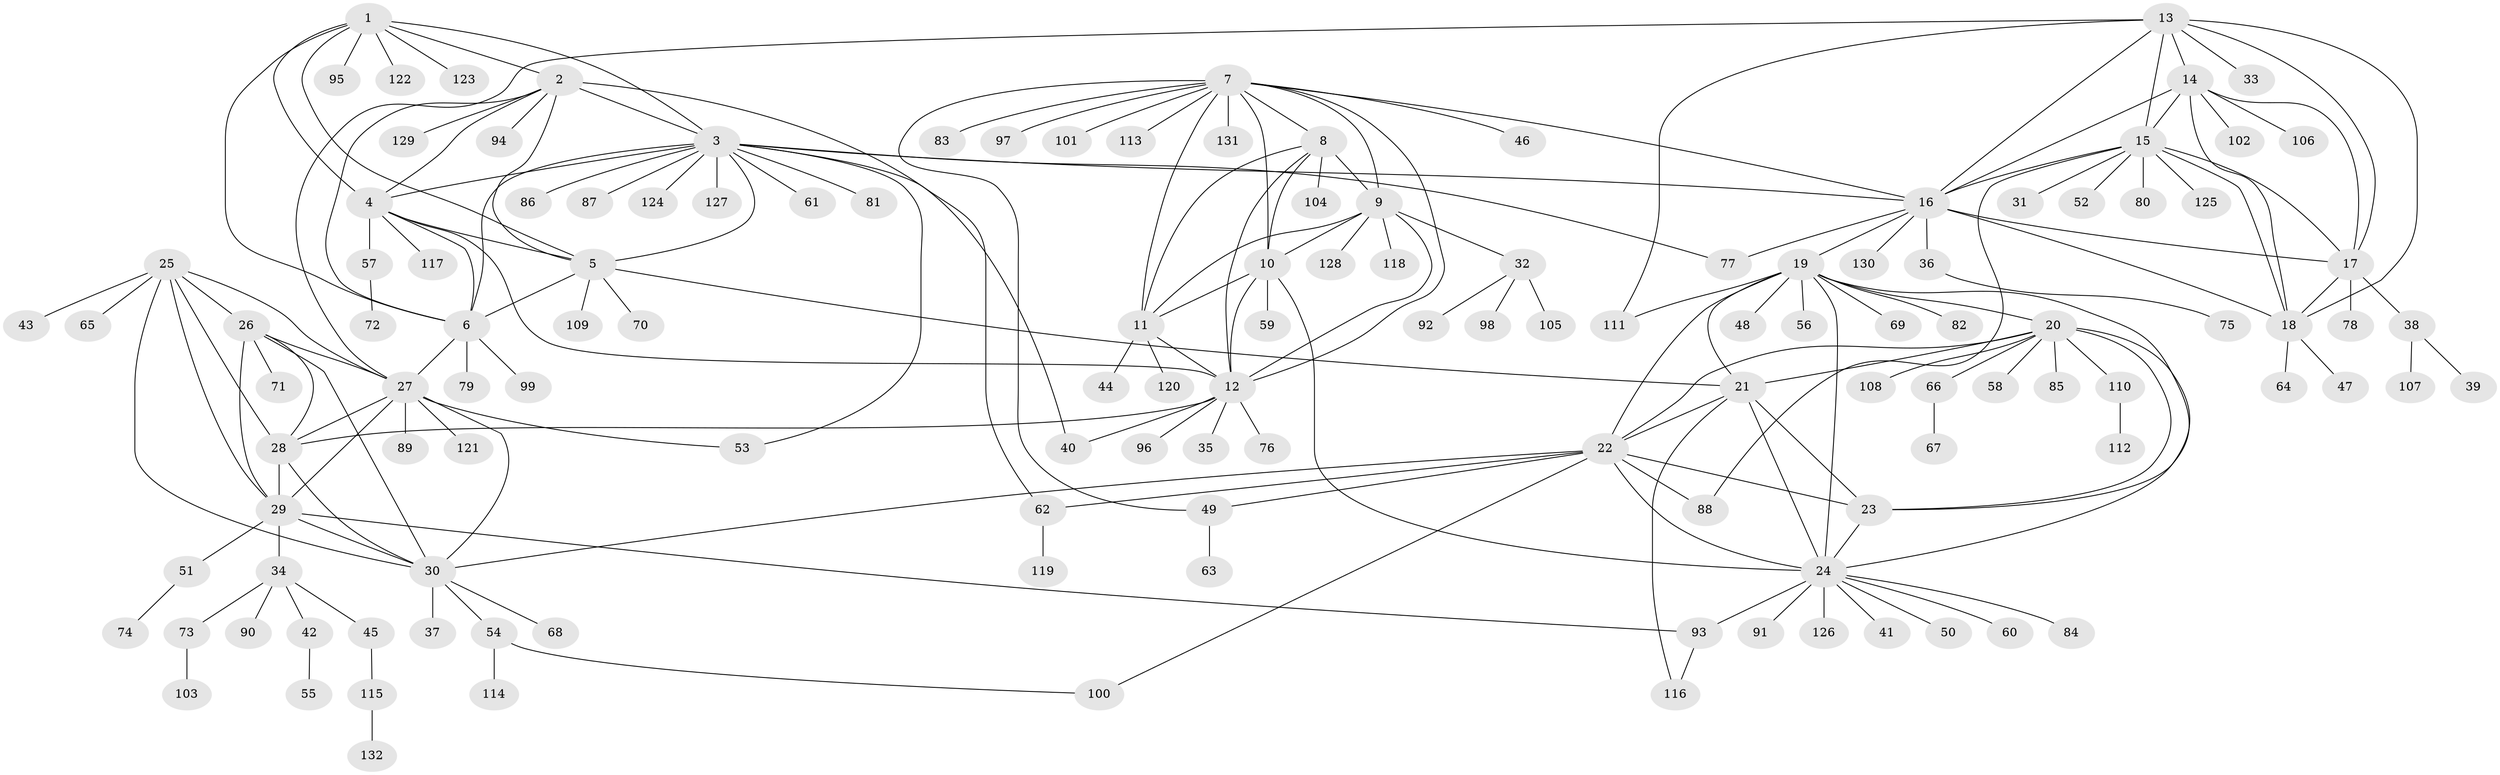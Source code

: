 // coarse degree distribution, {6: 0.09615384615384616, 9: 0.019230769230769232, 8: 0.038461538461538464, 12: 0.019230769230769232, 3: 0.019230769230769232, 4: 0.057692307692307696, 7: 0.038461538461538464, 16: 0.019230769230769232, 1: 0.6153846153846154, 2: 0.07692307692307693}
// Generated by graph-tools (version 1.1) at 2025/19/03/04/25 18:19:27]
// undirected, 132 vertices, 197 edges
graph export_dot {
graph [start="1"]
  node [color=gray90,style=filled];
  1;
  2;
  3;
  4;
  5;
  6;
  7;
  8;
  9;
  10;
  11;
  12;
  13;
  14;
  15;
  16;
  17;
  18;
  19;
  20;
  21;
  22;
  23;
  24;
  25;
  26;
  27;
  28;
  29;
  30;
  31;
  32;
  33;
  34;
  35;
  36;
  37;
  38;
  39;
  40;
  41;
  42;
  43;
  44;
  45;
  46;
  47;
  48;
  49;
  50;
  51;
  52;
  53;
  54;
  55;
  56;
  57;
  58;
  59;
  60;
  61;
  62;
  63;
  64;
  65;
  66;
  67;
  68;
  69;
  70;
  71;
  72;
  73;
  74;
  75;
  76;
  77;
  78;
  79;
  80;
  81;
  82;
  83;
  84;
  85;
  86;
  87;
  88;
  89;
  90;
  91;
  92;
  93;
  94;
  95;
  96;
  97;
  98;
  99;
  100;
  101;
  102;
  103;
  104;
  105;
  106;
  107;
  108;
  109;
  110;
  111;
  112;
  113;
  114;
  115;
  116;
  117;
  118;
  119;
  120;
  121;
  122;
  123;
  124;
  125;
  126;
  127;
  128;
  129;
  130;
  131;
  132;
  1 -- 2;
  1 -- 3;
  1 -- 4;
  1 -- 5;
  1 -- 6;
  1 -- 95;
  1 -- 122;
  1 -- 123;
  2 -- 3;
  2 -- 4;
  2 -- 5;
  2 -- 6;
  2 -- 62;
  2 -- 94;
  2 -- 129;
  3 -- 4;
  3 -- 5;
  3 -- 6;
  3 -- 16;
  3 -- 40;
  3 -- 53;
  3 -- 61;
  3 -- 77;
  3 -- 81;
  3 -- 86;
  3 -- 87;
  3 -- 124;
  3 -- 127;
  4 -- 5;
  4 -- 6;
  4 -- 12;
  4 -- 57;
  4 -- 117;
  5 -- 6;
  5 -- 21;
  5 -- 70;
  5 -- 109;
  6 -- 27;
  6 -- 79;
  6 -- 99;
  7 -- 8;
  7 -- 9;
  7 -- 10;
  7 -- 11;
  7 -- 12;
  7 -- 16;
  7 -- 46;
  7 -- 49;
  7 -- 83;
  7 -- 97;
  7 -- 101;
  7 -- 113;
  7 -- 131;
  8 -- 9;
  8 -- 10;
  8 -- 11;
  8 -- 12;
  8 -- 104;
  9 -- 10;
  9 -- 11;
  9 -- 12;
  9 -- 32;
  9 -- 118;
  9 -- 128;
  10 -- 11;
  10 -- 12;
  10 -- 24;
  10 -- 59;
  11 -- 12;
  11 -- 44;
  11 -- 120;
  12 -- 28;
  12 -- 35;
  12 -- 40;
  12 -- 76;
  12 -- 96;
  13 -- 14;
  13 -- 15;
  13 -- 16;
  13 -- 17;
  13 -- 18;
  13 -- 27;
  13 -- 33;
  13 -- 111;
  14 -- 15;
  14 -- 16;
  14 -- 17;
  14 -- 18;
  14 -- 102;
  14 -- 106;
  15 -- 16;
  15 -- 17;
  15 -- 18;
  15 -- 31;
  15 -- 52;
  15 -- 80;
  15 -- 88;
  15 -- 125;
  16 -- 17;
  16 -- 18;
  16 -- 19;
  16 -- 36;
  16 -- 77;
  16 -- 130;
  17 -- 18;
  17 -- 38;
  17 -- 78;
  18 -- 47;
  18 -- 64;
  19 -- 20;
  19 -- 21;
  19 -- 22;
  19 -- 23;
  19 -- 24;
  19 -- 48;
  19 -- 56;
  19 -- 69;
  19 -- 82;
  19 -- 111;
  20 -- 21;
  20 -- 22;
  20 -- 23;
  20 -- 24;
  20 -- 58;
  20 -- 66;
  20 -- 85;
  20 -- 108;
  20 -- 110;
  21 -- 22;
  21 -- 23;
  21 -- 24;
  21 -- 116;
  22 -- 23;
  22 -- 24;
  22 -- 30;
  22 -- 49;
  22 -- 62;
  22 -- 88;
  22 -- 100;
  23 -- 24;
  24 -- 41;
  24 -- 50;
  24 -- 60;
  24 -- 84;
  24 -- 91;
  24 -- 93;
  24 -- 126;
  25 -- 26;
  25 -- 27;
  25 -- 28;
  25 -- 29;
  25 -- 30;
  25 -- 43;
  25 -- 65;
  26 -- 27;
  26 -- 28;
  26 -- 29;
  26 -- 30;
  26 -- 71;
  27 -- 28;
  27 -- 29;
  27 -- 30;
  27 -- 53;
  27 -- 89;
  27 -- 121;
  28 -- 29;
  28 -- 30;
  29 -- 30;
  29 -- 34;
  29 -- 51;
  29 -- 93;
  30 -- 37;
  30 -- 54;
  30 -- 68;
  32 -- 92;
  32 -- 98;
  32 -- 105;
  34 -- 42;
  34 -- 45;
  34 -- 73;
  34 -- 90;
  36 -- 75;
  38 -- 39;
  38 -- 107;
  42 -- 55;
  45 -- 115;
  49 -- 63;
  51 -- 74;
  54 -- 100;
  54 -- 114;
  57 -- 72;
  62 -- 119;
  66 -- 67;
  73 -- 103;
  93 -- 116;
  110 -- 112;
  115 -- 132;
}
